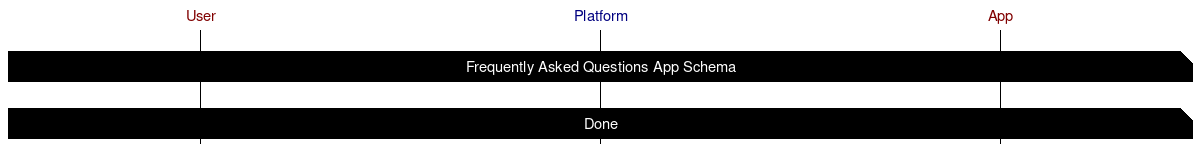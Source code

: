 # App Schema - Frequently Asked Questions
# - Frequently Asked Questions App Schema

msc {
	hscale = "2";

	user [label="User", textcolour="maroon", arctextcolour="maroon"],
	platform [label="Platform", textcolour="navy", arctextcolour="navy"],
	app [label="App", textcolour="maroon", arctextcolour="maroon"];
	|||;
	user note app [label="Frequently Asked Questions App Schema", textbgcolor="black", textcolor="white"];
	|||;

	

	user note app [label="Done", textbgcolor="black", textcolor="white"];
}
